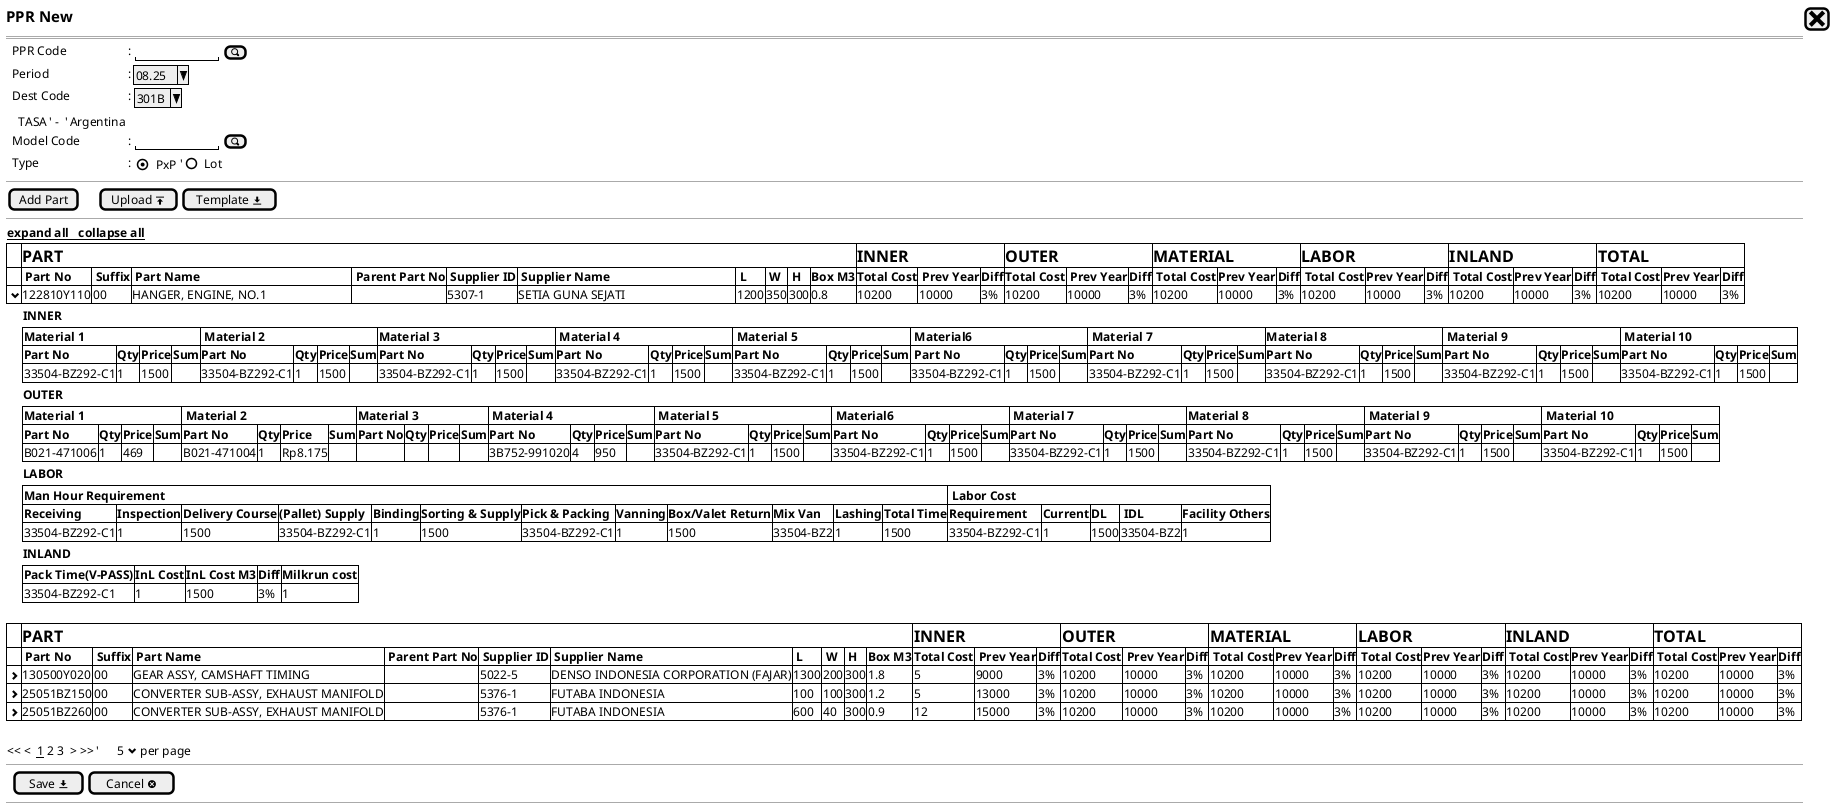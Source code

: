 @startsalt
{
  <size:15><b>PPR New|[<size:25><&x>]|*
  ==
  {
    .|PPR Code          |: {|"          "|[<&magnifying-glass>]|}*
    .|Period            |: |^08.25^|*    
    .|Dest Code         |: {|^301B^| }*
      .|{
      .| TASA |' -  '| Argentina | *
      }
    .|Model Code        |: {"          "|[<&magnifying-glass>]|}*
    .|Type              |: {|    {(X)PxP}        '|   ()Lot}
  }
  --
  {
    |[Add Part] |.|.|.|[Upload <&data-transfer-upload>]| [Template <&data-transfer-download>]|* 
  }
  --
  { <u><b>expand all   <u><b>collapse all }*
  {#
  |. |=PART|*|*|*|*|*|*|*|*|*|=INNER |*|*|=OUTER | *|*|=MATERIAL|*|*|=LABOR|*|*|=INLAND|*|*|=TOTAL         |*|*|*
  |. |<b> Part No                      |<b> Suffix|<b> Part Name                                  | <b> Parent Part No |<b> Supplier ID |<b> Supplier Name                                    |<b> L |<b> W |<b> H |<b>Box M3|<b>Total Cost|<b> Prev Year|<b>Diff|<b>Total Cost|<b> Prev Year|<b>Diff|<b> Total Cost |<b>Prev Year |<b>Diff|<b> Total Cost |<b>Prev Year |<b>Diff|<b> Total Cost |<b>Prev Year |<b>Diff|<b> Total Cost |<b>Prev Year |<b>Diff|*
  |<b> <&chevron-bottom> |122810Y110   | 00       |HANGER, ENGINE, NO.1                           |            .       |5307-1          | SETIA GUNA SEJATI                                   | 1200 | 350  | 300  | 0.8  | 10200       | 10000       | 3%| 10200       | 10000       | 3%| 10200       | 10000       | 3%| 10200       | 10000       | 3%| 10200       | 10000       | 3%| 10200       | 10000       | 3%|*
  }* 
        {.|.|.|<b>INNER |}*  
        {
          .|.|.|{#
            |<b>Material 1 |*|*|*                    |<b> Material 2 |*|*|*                      |<b>Material 3 |*|*|*                       |<b> Material 4 |*|*|*                     |<b> Material 5 |*|*|*                     |<b> Material6 |*|*|*                     |<b> Material 7 |*|*|*                     | <b>Material 8 |*|*|*                     |<b> Material 9 |*|*|*                     |<b> Material 10 |*|*|*|*
            |<b>Part No     |<b>Qty|<b>Price  |<b>Sum|<b>Part No     |<b>Qty|<b>Price     |<b>Sum|<b>Part No     |<b>Qty|<b>Price    |<b>Sum |<b>Part No     |<b>Qty|<b>Price  |<b>Sum  |<b>Part No     |<b>Qty|<b>Price  |<b>Sum  |<b> <b>Part No|<b>Qty|<b>Price  |<b>Sum  |<b>Part No     |<b>Qty|<b>Price  |<b>Sum  |<b>Part No     |<b>Qty|<b>Price  |<b>Sum  |<b>Part No     |<b>Qty|<b>Price  |<b>Sum  |<b>Part No      |<b>Qty|<b>Price  |<b>Sum  |*
            |33504-BZ292-C1 |1     | 1500     |.     |33504-BZ292-C1 |1     | 1500        |.     |33504-BZ292-C1 |1     | 1500       |.      |33504-BZ292-C1 |1     | 1500     |.       |33504-BZ292-C1 |1     | 1500     |.       |33504-BZ292-C1 |1     | 1500    |.       |33504-BZ292-C1 |1     | 1500     |.       |33504-BZ292-C1 |1      | 1500    |.       |33504-BZ292-C1 |1     | 1500     |.       |33504-BZ292-C1  |1     | 1500     |.       |*                        
           
          }
        }*
        {.|.|.|<b>OUTER |}*  
        {
          .|.|.|{#
            |<b>Material 1 |*|*|*                 |<b> Material 2 |*|*|*                 |<b>Material 3 |*|*|*                |<b> Material 4 |*|*|*                  |<b> Material 5 |*|*|*                    |<b> Material6  |*|*|*                  |<b> Material 7 |*|*|*                   |<b>Material 8 |*|*|*                    |<b> Material 9 |*|*|*                  |<b> Material 10 |*|*|*|*|*
            |<b>Part No  |<b>Qty|<b>Price |<b>Sum|<b>Part No  |<b>Qty|<b>Price   |<b>Sum|<b>Part No|<b>Qty|<b>Price   |<b>Sum|<b>Part No   |<b>Qty|<b>Price   |<b>Sum|<b>Part No     |<b>Qty|<b>Price   |<b>Sum|<b>Part No     |<b>Qty|<b>Price |<b>Sum|<b>Part No     |<b>Qty|<b>Price  |<b>Sum|<b>Part No     |<b>Qty|<b>Price  |<b>Sum|<b>Part No     |<b>Qty|<b>Price  |<b>Sum|<b>Part No     |<b>Qty|<b>Price  |<b>Sum|*
            |B021-471006 |1     | 469     |  .   |B021-471004 |1     |  Rp8.175  |  .   |         .|     .|          .|  .   |3B752-991020 |4     | 950       |  .   |33504-BZ292-C1 |1     | 1500      |  .   |33504-BZ292-C1 |1     | 1500    |  .   |33504-BZ292-C1 |1     | 1500     |  .   |33504-BZ292-C1 |1     | 1500|.          |33504-BZ292-C1 |1     | 1500     |.     |33504-BZ292-C1 |1     | 1500|.|*
          }
        }
        {.|.|.|<b>LABOR |}*  
        {
          .|.|.|{#
            |<b>Man Hour Requirement               |*|*|*|*|*|*|*|*|*|*|*|<b> Labor Cost                |*|*|*|*|*
            |<b>Receiving     |<b>Inspection|<b>Delivery Course  |<b>(Pallet) Supply|<b>Binding|<b>Sorting & Supply        |<b>Pick & Packing|<b>Vanning|<b>Box/Valet Return        |<b>Mix Van|<b>Lashing|<b>Total Time  | <b>Requirement|<b>Current|<b>DL  |<b> <b>IDL|<b>Facility Others|*
            |33504-BZ292-C1   |1            | 1500               |33504-BZ292-C1    |1         | 1500                      |33504-BZ292-C1   |1         | 1500                      |33504-BZ2|1          | 1500          |33504-BZ292-C1 |1         | 1500  |33504-BZ2 |1                 |*
          }
        }
        {.|.|.|<b>INLAND |}*  
        {
          .|.|.|{#
            '|<b>Material 1               |*|*|<b> Material 2                |*|*|<b>Material 3             |*|*|<b> Material 4                  |*|*| <b> Material 5              |*|*|<b> Material6               |*|*|<b> Material 7          |*|*| <b>Material 8          |*|*|<b> Material 9          |*|*|<b> Material 10 |*|*
            |<b>Pack Time(V-PASS)|<b>InL Cost|<b>InL Cost M3  |<b>Diff        |<b>Milkrun cost|*
            |33504-BZ292-C1      |1          | 1500           |3% |1              |*
          }
        }*
  .
  {#
    |. |=PART|*|*|*|*|*|*|*|*|*|=INNER |*|*|=OUTER | *|*|=MATERIAL|*|*|=LABOR|*|*|=INLAND|*|*|=TOTAL         |*|*|*
    |. |<b> Part No |<b> Suffix |<b> Part Name                        | <b> Parent Part No |<b> Supplier ID |<b> Supplier Name                     |<b> L |<b> W |<b> H |<b>Box M3|<b>Total Cost|<b> Prev Year|<b>Diff|<b>Total Cost|<b> Prev Year|<b>Diff|<b> Total Cost |<b>Prev Year |<b>Diff|<b> Total Cost |<b>Prev Year |<b>Diff|<b> Total Cost |<b>Prev Year |<b>Diff|<b> Total Cost |<b>Prev Year |<b>Diff|*
    |<b> <&chevron-right> |130500Y020   | 00       |GEAR ASSY, CAMSHAFT TIMING	         |            .       |5022-5          | DENSO INDONESIA CORPORATION (FAJAR)| 1300 | 200  | 300  | 1.8  | 5           | 9000        | 3%| 10200       | 10000       | 3%| 10200       | 10000       | 3%| 10200       | 10000       | 3%| 10200       | 10000       | 3%| 10200       | 10000       | 3%|*    
    |<b> <&chevron-right> |25051BZ150   | 00       |CONVERTER SUB-ASSY, EXHAUST MANIFOLD |            .       |5376-1          | FUTABA INDONESIA                   | 100  | 100  | 300  | 1.2  | 5           | 13000       | 3%| 10200       | 10000       | 3%| 10200       | 10000       | 3%| 10200       | 10000       | 3%| 10200       | 10000       | 3%| 10200       | 10000       | 3%|*
    |<b> <&chevron-right> |25051BZ260   | 00       |CONVERTER SUB-ASSY, EXHAUST MANIFOLD |            .       |5376-1          | FUTABA INDONESIA                   |  600 | 40   | 300  | 0.9  | 12          | 15000       | 3%| 10200       | 10000       | 3%| 10200       | 10000       | 3%| 10200       | 10000       | 3%| 10200       | 10000       | 3%| 10200       | 10000       | 3%|*
  }
  .
  {
  << <  __1__ 2 3  > >>  |'      5 <&chevron-bottom> per page |*
  }
  --
  {
  .|[ Save <&data-transfer-download>] |  [Cancel <&circle-x> ]|*
  }
  --
}
@endsalt



